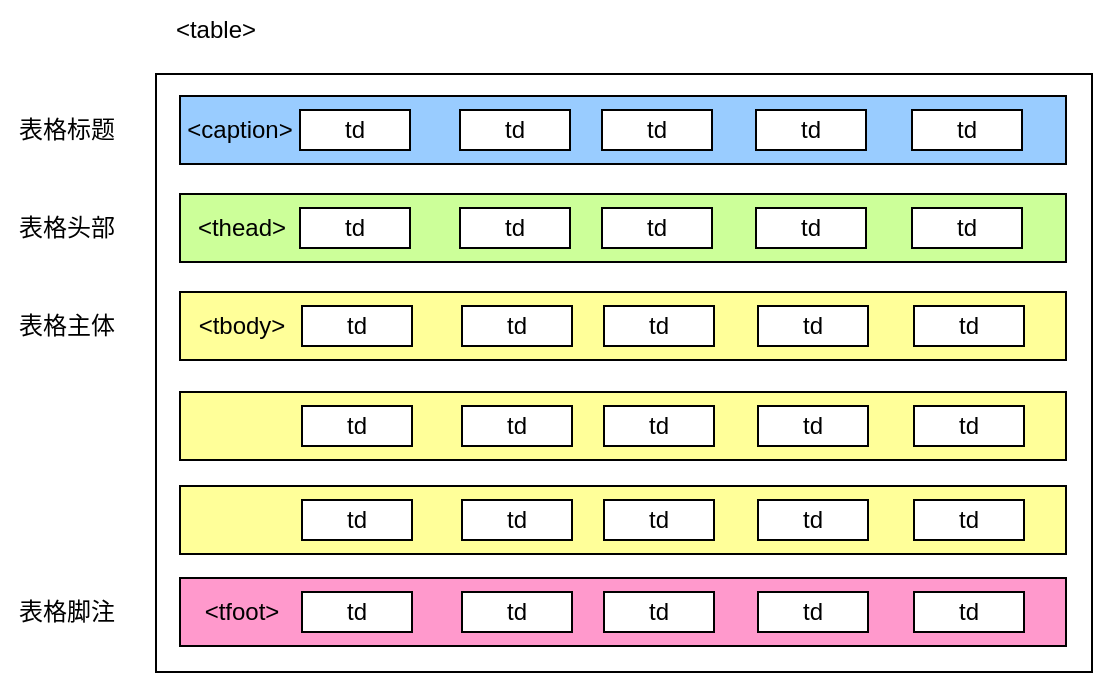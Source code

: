 <mxfile version="28.2.1">
  <diagram name="第 1 页" id="ukH3Ozjn8kBw1iRMXhLL">
    <mxGraphModel dx="868" dy="439" grid="0" gridSize="10" guides="1" tooltips="1" connect="1" arrows="1" fold="1" page="1" pageScale="1" pageWidth="827" pageHeight="1169" math="0" shadow="0">
      <root>
        <mxCell id="0" />
        <mxCell id="1" parent="0" />
        <mxCell id="BmLQii1GO1vcxstuqFQO-1" value="" style="rounded=0;whiteSpace=wrap;html=1;" vertex="1" parent="1">
          <mxGeometry x="99" y="242" width="468" height="299" as="geometry" />
        </mxCell>
        <mxCell id="BmLQii1GO1vcxstuqFQO-2" value="&amp;lt;table&amp;gt;" style="text;html=1;align=center;verticalAlign=middle;whiteSpace=wrap;rounded=0;" vertex="1" parent="1">
          <mxGeometry x="99" y="205" width="60" height="30" as="geometry" />
        </mxCell>
        <mxCell id="BmLQii1GO1vcxstuqFQO-3" value="" style="rounded=0;whiteSpace=wrap;html=1;fillColor=#99CCFF;" vertex="1" parent="1">
          <mxGeometry x="111" y="253" width="443" height="34" as="geometry" />
        </mxCell>
        <mxCell id="BmLQii1GO1vcxstuqFQO-4" value="&amp;lt;caption&amp;gt;" style="text;html=1;align=center;verticalAlign=middle;whiteSpace=wrap;rounded=0;" vertex="1" parent="1">
          <mxGeometry x="111" y="255" width="60" height="30" as="geometry" />
        </mxCell>
        <mxCell id="BmLQii1GO1vcxstuqFQO-5" value="" style="rounded=0;whiteSpace=wrap;html=1;fillColor=#CCFF99;" vertex="1" parent="1">
          <mxGeometry x="111" y="302" width="443" height="34" as="geometry" />
        </mxCell>
        <mxCell id="BmLQii1GO1vcxstuqFQO-6" value="" style="rounded=0;whiteSpace=wrap;html=1;fillColor=#FFFF99;" vertex="1" parent="1">
          <mxGeometry x="111" y="401" width="443" height="34" as="geometry" />
        </mxCell>
        <mxCell id="BmLQii1GO1vcxstuqFQO-7" value="" style="rounded=0;whiteSpace=wrap;html=1;fillColor=#FF99CC;" vertex="1" parent="1">
          <mxGeometry x="111" y="494" width="443" height="34" as="geometry" />
        </mxCell>
        <mxCell id="BmLQii1GO1vcxstuqFQO-13" value="" style="rounded=0;whiteSpace=wrap;html=1;fillColor=#FFFF99;" vertex="1" parent="1">
          <mxGeometry x="111" y="351" width="443" height="34" as="geometry" />
        </mxCell>
        <mxCell id="BmLQii1GO1vcxstuqFQO-14" value="表格标题" style="text;html=1;align=center;verticalAlign=middle;resizable=0;points=[];autosize=1;strokeColor=none;fillColor=none;" vertex="1" parent="1">
          <mxGeometry x="21" y="257" width="66" height="26" as="geometry" />
        </mxCell>
        <mxCell id="BmLQii1GO1vcxstuqFQO-15" value="&amp;lt;thead&amp;gt;" style="text;html=1;align=center;verticalAlign=middle;whiteSpace=wrap;rounded=0;" vertex="1" parent="1">
          <mxGeometry x="112" y="304" width="60" height="30" as="geometry" />
        </mxCell>
        <mxCell id="BmLQii1GO1vcxstuqFQO-17" value="" style="rounded=0;whiteSpace=wrap;html=1;fillColor=#FFFF99;" vertex="1" parent="1">
          <mxGeometry x="111" y="448" width="443" height="34" as="geometry" />
        </mxCell>
        <mxCell id="BmLQii1GO1vcxstuqFQO-18" value="&amp;lt;tfoot&amp;gt;" style="text;html=1;align=center;verticalAlign=middle;whiteSpace=wrap;rounded=0;" vertex="1" parent="1">
          <mxGeometry x="112" y="496" width="60" height="30" as="geometry" />
        </mxCell>
        <mxCell id="BmLQii1GO1vcxstuqFQO-19" value="表格头部" style="text;html=1;align=center;verticalAlign=middle;resizable=0;points=[];autosize=1;strokeColor=none;fillColor=none;" vertex="1" parent="1">
          <mxGeometry x="21" y="306" width="66" height="26" as="geometry" />
        </mxCell>
        <mxCell id="BmLQii1GO1vcxstuqFQO-20" value="表格脚注" style="text;html=1;align=center;verticalAlign=middle;resizable=0;points=[];autosize=1;strokeColor=none;fillColor=none;" vertex="1" parent="1">
          <mxGeometry x="21" y="498" width="66" height="26" as="geometry" />
        </mxCell>
        <mxCell id="BmLQii1GO1vcxstuqFQO-21" value="表格主体" style="text;html=1;align=center;verticalAlign=middle;resizable=0;points=[];autosize=1;strokeColor=none;fillColor=none;" vertex="1" parent="1">
          <mxGeometry x="21" y="355" width="66" height="26" as="geometry" />
        </mxCell>
        <mxCell id="BmLQii1GO1vcxstuqFQO-22" value="&amp;lt;tbody&amp;gt;" style="text;html=1;align=center;verticalAlign=middle;whiteSpace=wrap;rounded=0;" vertex="1" parent="1">
          <mxGeometry x="112" y="353" width="60" height="30" as="geometry" />
        </mxCell>
        <mxCell id="BmLQii1GO1vcxstuqFQO-8" value="td" style="rounded=0;whiteSpace=wrap;html=1;" vertex="1" parent="1">
          <mxGeometry x="172" y="358" width="55" height="20" as="geometry" />
        </mxCell>
        <mxCell id="BmLQii1GO1vcxstuqFQO-26" value="td" style="rounded=0;whiteSpace=wrap;html=1;" vertex="1" parent="1">
          <mxGeometry x="172" y="408" width="55" height="20" as="geometry" />
        </mxCell>
        <mxCell id="BmLQii1GO1vcxstuqFQO-27" value="td" style="rounded=0;whiteSpace=wrap;html=1;" vertex="1" parent="1">
          <mxGeometry x="172" y="455" width="55" height="20" as="geometry" />
        </mxCell>
        <mxCell id="BmLQii1GO1vcxstuqFQO-28" value="td" style="rounded=0;whiteSpace=wrap;html=1;" vertex="1" parent="1">
          <mxGeometry x="172" y="501" width="55" height="20" as="geometry" />
        </mxCell>
        <mxCell id="BmLQii1GO1vcxstuqFQO-33" value="td" style="rounded=0;whiteSpace=wrap;html=1;" vertex="1" parent="1">
          <mxGeometry x="171" y="309" width="55" height="20" as="geometry" />
        </mxCell>
        <mxCell id="BmLQii1GO1vcxstuqFQO-34" value="td" style="rounded=0;whiteSpace=wrap;html=1;" vertex="1" parent="1">
          <mxGeometry x="171" y="260" width="55" height="20" as="geometry" />
        </mxCell>
        <mxCell id="BmLQii1GO1vcxstuqFQO-35" value="td" style="rounded=0;whiteSpace=wrap;html=1;" vertex="1" parent="1">
          <mxGeometry x="252" y="358" width="55" height="20" as="geometry" />
        </mxCell>
        <mxCell id="BmLQii1GO1vcxstuqFQO-36" value="td" style="rounded=0;whiteSpace=wrap;html=1;" vertex="1" parent="1">
          <mxGeometry x="252" y="408" width="55" height="20" as="geometry" />
        </mxCell>
        <mxCell id="BmLQii1GO1vcxstuqFQO-37" value="td" style="rounded=0;whiteSpace=wrap;html=1;" vertex="1" parent="1">
          <mxGeometry x="252" y="455" width="55" height="20" as="geometry" />
        </mxCell>
        <mxCell id="BmLQii1GO1vcxstuqFQO-38" value="td" style="rounded=0;whiteSpace=wrap;html=1;" vertex="1" parent="1">
          <mxGeometry x="252" y="501" width="55" height="20" as="geometry" />
        </mxCell>
        <mxCell id="BmLQii1GO1vcxstuqFQO-39" value="td" style="rounded=0;whiteSpace=wrap;html=1;" vertex="1" parent="1">
          <mxGeometry x="251" y="309" width="55" height="20" as="geometry" />
        </mxCell>
        <mxCell id="BmLQii1GO1vcxstuqFQO-40" value="td" style="rounded=0;whiteSpace=wrap;html=1;" vertex="1" parent="1">
          <mxGeometry x="251" y="260" width="55" height="20" as="geometry" />
        </mxCell>
        <mxCell id="BmLQii1GO1vcxstuqFQO-41" value="td" style="rounded=0;whiteSpace=wrap;html=1;" vertex="1" parent="1">
          <mxGeometry x="323" y="358" width="55" height="20" as="geometry" />
        </mxCell>
        <mxCell id="BmLQii1GO1vcxstuqFQO-42" value="td" style="rounded=0;whiteSpace=wrap;html=1;" vertex="1" parent="1">
          <mxGeometry x="323" y="408" width="55" height="20" as="geometry" />
        </mxCell>
        <mxCell id="BmLQii1GO1vcxstuqFQO-43" value="td" style="rounded=0;whiteSpace=wrap;html=1;" vertex="1" parent="1">
          <mxGeometry x="323" y="455" width="55" height="20" as="geometry" />
        </mxCell>
        <mxCell id="BmLQii1GO1vcxstuqFQO-44" value="td" style="rounded=0;whiteSpace=wrap;html=1;" vertex="1" parent="1">
          <mxGeometry x="323" y="501" width="55" height="20" as="geometry" />
        </mxCell>
        <mxCell id="BmLQii1GO1vcxstuqFQO-45" value="td" style="rounded=0;whiteSpace=wrap;html=1;" vertex="1" parent="1">
          <mxGeometry x="322" y="309" width="55" height="20" as="geometry" />
        </mxCell>
        <mxCell id="BmLQii1GO1vcxstuqFQO-46" value="td" style="rounded=0;whiteSpace=wrap;html=1;" vertex="1" parent="1">
          <mxGeometry x="322" y="260" width="55" height="20" as="geometry" />
        </mxCell>
        <mxCell id="BmLQii1GO1vcxstuqFQO-47" value="td" style="rounded=0;whiteSpace=wrap;html=1;" vertex="1" parent="1">
          <mxGeometry x="400" y="358" width="55" height="20" as="geometry" />
        </mxCell>
        <mxCell id="BmLQii1GO1vcxstuqFQO-48" value="td" style="rounded=0;whiteSpace=wrap;html=1;" vertex="1" parent="1">
          <mxGeometry x="400" y="408" width="55" height="20" as="geometry" />
        </mxCell>
        <mxCell id="BmLQii1GO1vcxstuqFQO-49" value="td" style="rounded=0;whiteSpace=wrap;html=1;" vertex="1" parent="1">
          <mxGeometry x="400" y="455" width="55" height="20" as="geometry" />
        </mxCell>
        <mxCell id="BmLQii1GO1vcxstuqFQO-50" value="td" style="rounded=0;whiteSpace=wrap;html=1;" vertex="1" parent="1">
          <mxGeometry x="400" y="501" width="55" height="20" as="geometry" />
        </mxCell>
        <mxCell id="BmLQii1GO1vcxstuqFQO-51" value="td" style="rounded=0;whiteSpace=wrap;html=1;" vertex="1" parent="1">
          <mxGeometry x="399" y="309" width="55" height="20" as="geometry" />
        </mxCell>
        <mxCell id="BmLQii1GO1vcxstuqFQO-52" value="td" style="rounded=0;whiteSpace=wrap;html=1;" vertex="1" parent="1">
          <mxGeometry x="399" y="260" width="55" height="20" as="geometry" />
        </mxCell>
        <mxCell id="BmLQii1GO1vcxstuqFQO-53" value="td" style="rounded=0;whiteSpace=wrap;html=1;" vertex="1" parent="1">
          <mxGeometry x="478" y="358" width="55" height="20" as="geometry" />
        </mxCell>
        <mxCell id="BmLQii1GO1vcxstuqFQO-54" value="td" style="rounded=0;whiteSpace=wrap;html=1;" vertex="1" parent="1">
          <mxGeometry x="478" y="408" width="55" height="20" as="geometry" />
        </mxCell>
        <mxCell id="BmLQii1GO1vcxstuqFQO-55" value="td" style="rounded=0;whiteSpace=wrap;html=1;" vertex="1" parent="1">
          <mxGeometry x="478" y="455" width="55" height="20" as="geometry" />
        </mxCell>
        <mxCell id="BmLQii1GO1vcxstuqFQO-56" value="td" style="rounded=0;whiteSpace=wrap;html=1;" vertex="1" parent="1">
          <mxGeometry x="478" y="501" width="55" height="20" as="geometry" />
        </mxCell>
        <mxCell id="BmLQii1GO1vcxstuqFQO-57" value="td" style="rounded=0;whiteSpace=wrap;html=1;" vertex="1" parent="1">
          <mxGeometry x="477" y="309" width="55" height="20" as="geometry" />
        </mxCell>
        <mxCell id="BmLQii1GO1vcxstuqFQO-58" value="td" style="rounded=0;whiteSpace=wrap;html=1;" vertex="1" parent="1">
          <mxGeometry x="477" y="260" width="55" height="20" as="geometry" />
        </mxCell>
      </root>
    </mxGraphModel>
  </diagram>
</mxfile>
